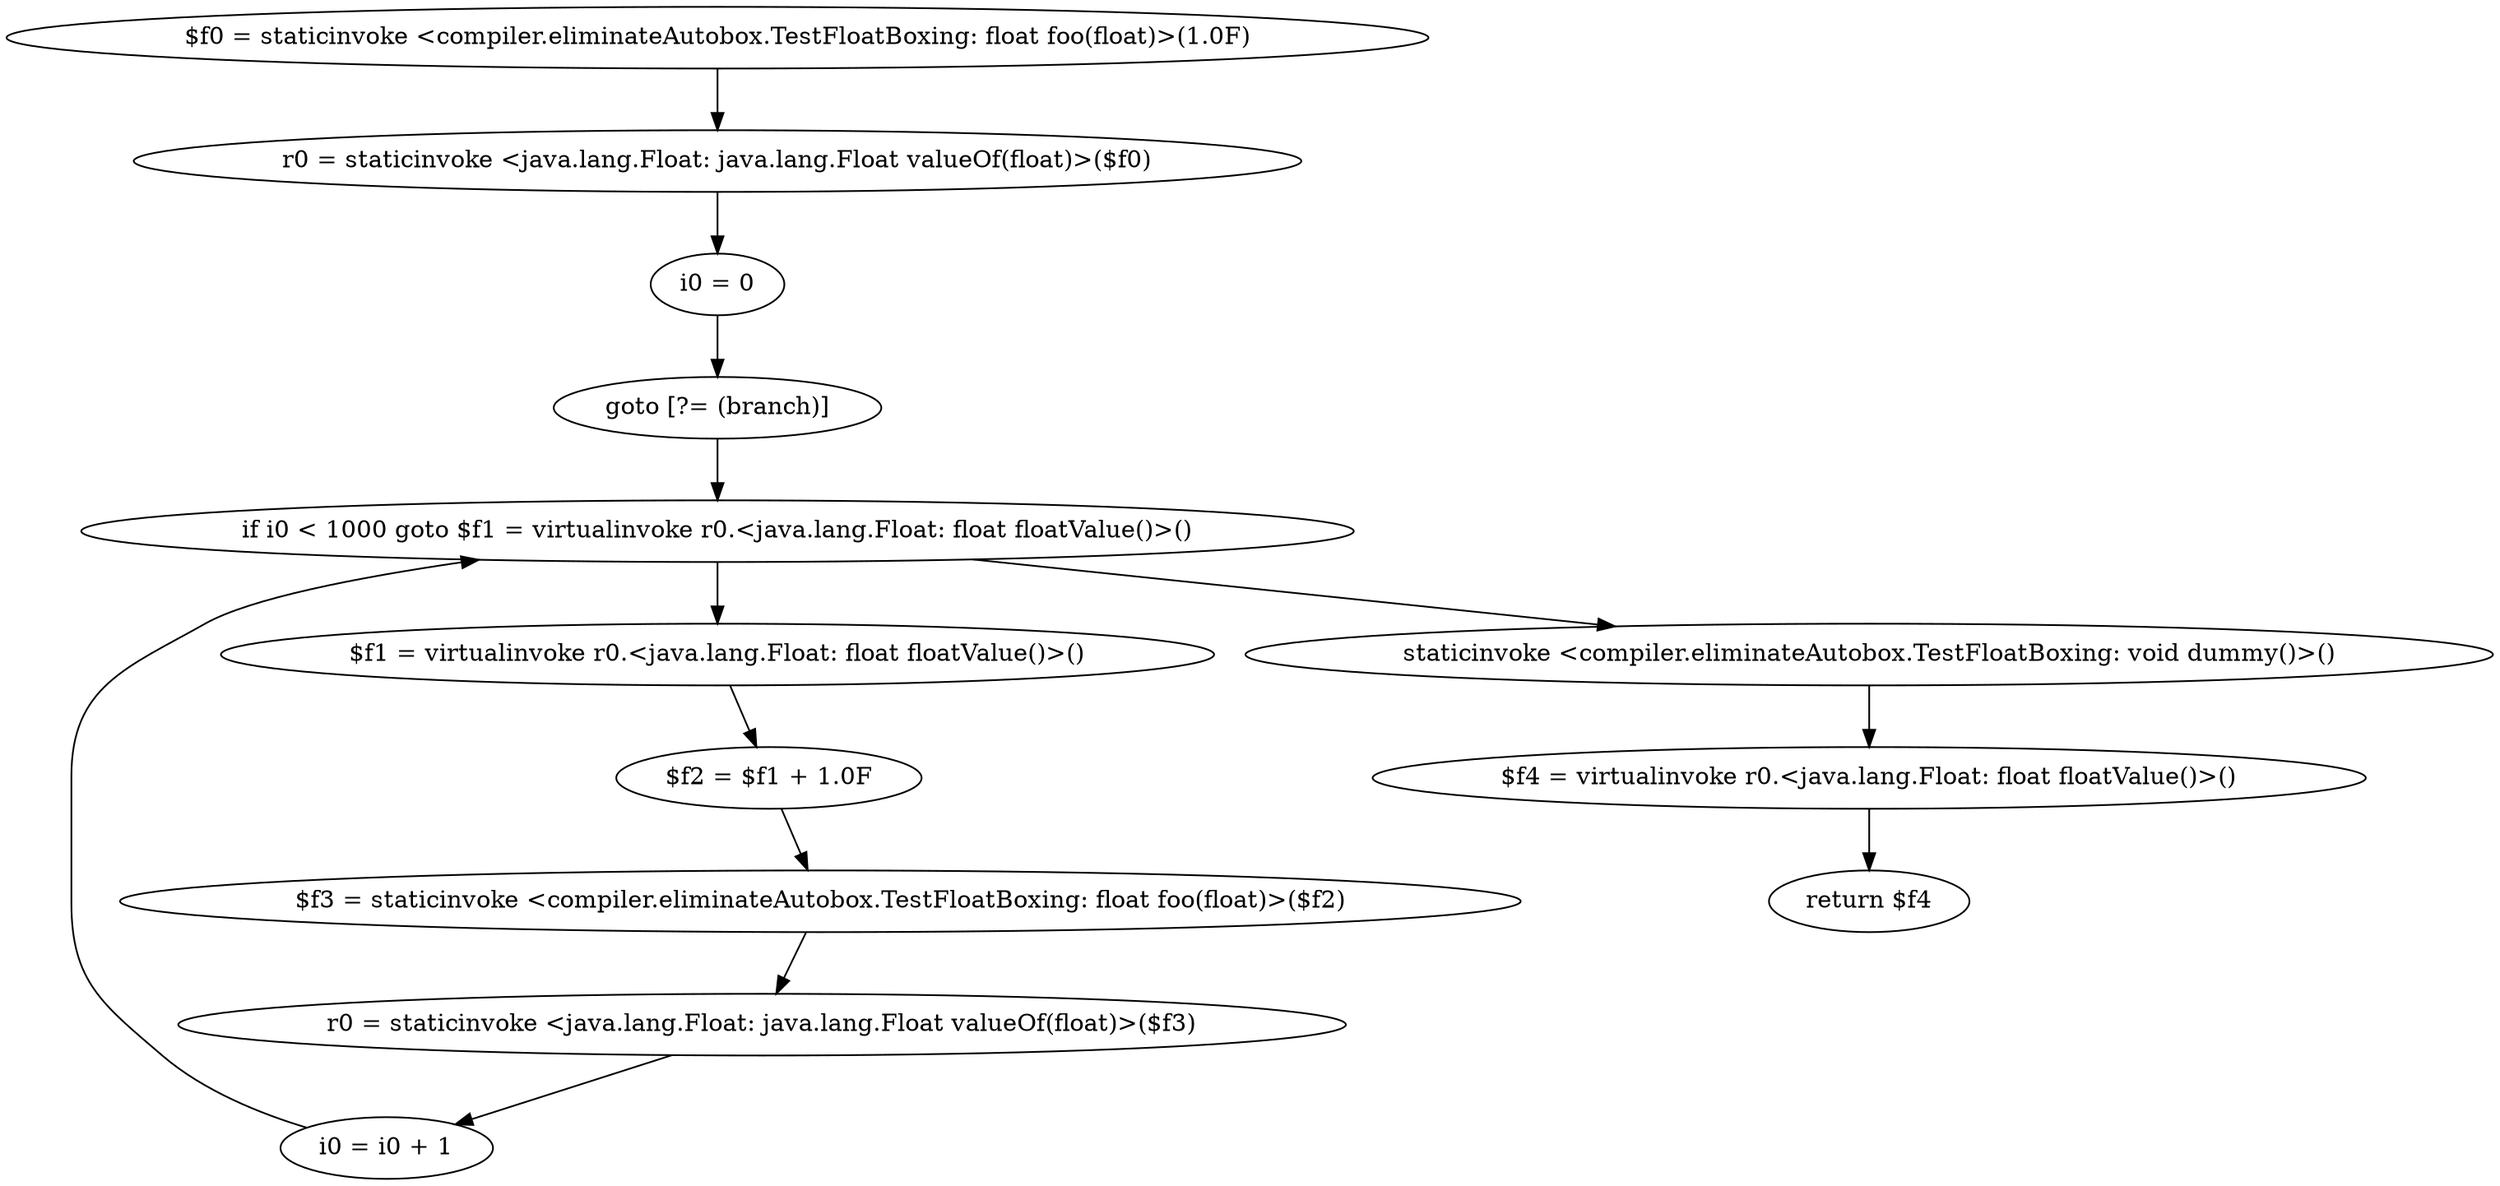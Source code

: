 digraph "unitGraph" {
    "$f0 = staticinvoke <compiler.eliminateAutobox.TestFloatBoxing: float foo(float)>(1.0F)"
    "r0 = staticinvoke <java.lang.Float: java.lang.Float valueOf(float)>($f0)"
    "i0 = 0"
    "goto [?= (branch)]"
    "$f1 = virtualinvoke r0.<java.lang.Float: float floatValue()>()"
    "$f2 = $f1 + 1.0F"
    "$f3 = staticinvoke <compiler.eliminateAutobox.TestFloatBoxing: float foo(float)>($f2)"
    "r0 = staticinvoke <java.lang.Float: java.lang.Float valueOf(float)>($f3)"
    "i0 = i0 + 1"
    "if i0 < 1000 goto $f1 = virtualinvoke r0.<java.lang.Float: float floatValue()>()"
    "staticinvoke <compiler.eliminateAutobox.TestFloatBoxing: void dummy()>()"
    "$f4 = virtualinvoke r0.<java.lang.Float: float floatValue()>()"
    "return $f4"
    "$f0 = staticinvoke <compiler.eliminateAutobox.TestFloatBoxing: float foo(float)>(1.0F)"->"r0 = staticinvoke <java.lang.Float: java.lang.Float valueOf(float)>($f0)";
    "r0 = staticinvoke <java.lang.Float: java.lang.Float valueOf(float)>($f0)"->"i0 = 0";
    "i0 = 0"->"goto [?= (branch)]";
    "goto [?= (branch)]"->"if i0 < 1000 goto $f1 = virtualinvoke r0.<java.lang.Float: float floatValue()>()";
    "$f1 = virtualinvoke r0.<java.lang.Float: float floatValue()>()"->"$f2 = $f1 + 1.0F";
    "$f2 = $f1 + 1.0F"->"$f3 = staticinvoke <compiler.eliminateAutobox.TestFloatBoxing: float foo(float)>($f2)";
    "$f3 = staticinvoke <compiler.eliminateAutobox.TestFloatBoxing: float foo(float)>($f2)"->"r0 = staticinvoke <java.lang.Float: java.lang.Float valueOf(float)>($f3)";
    "r0 = staticinvoke <java.lang.Float: java.lang.Float valueOf(float)>($f3)"->"i0 = i0 + 1";
    "i0 = i0 + 1"->"if i0 < 1000 goto $f1 = virtualinvoke r0.<java.lang.Float: float floatValue()>()";
    "if i0 < 1000 goto $f1 = virtualinvoke r0.<java.lang.Float: float floatValue()>()"->"staticinvoke <compiler.eliminateAutobox.TestFloatBoxing: void dummy()>()";
    "if i0 < 1000 goto $f1 = virtualinvoke r0.<java.lang.Float: float floatValue()>()"->"$f1 = virtualinvoke r0.<java.lang.Float: float floatValue()>()";
    "staticinvoke <compiler.eliminateAutobox.TestFloatBoxing: void dummy()>()"->"$f4 = virtualinvoke r0.<java.lang.Float: float floatValue()>()";
    "$f4 = virtualinvoke r0.<java.lang.Float: float floatValue()>()"->"return $f4";
}

